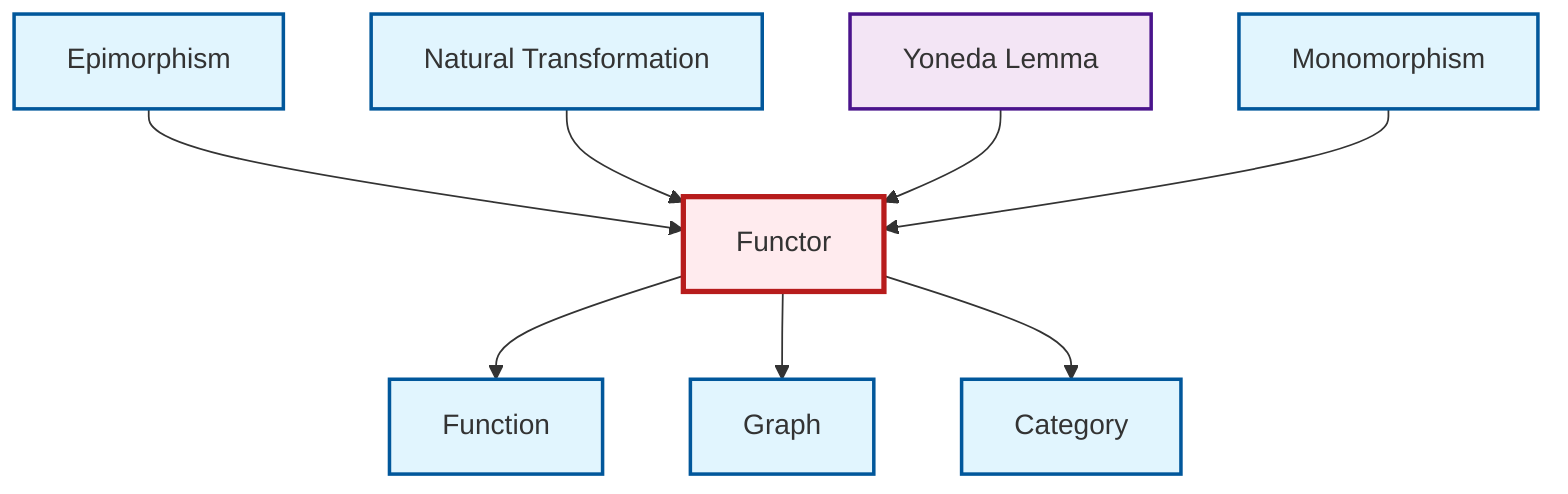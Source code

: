 graph TD
    classDef definition fill:#e1f5fe,stroke:#01579b,stroke-width:2px
    classDef theorem fill:#f3e5f5,stroke:#4a148c,stroke-width:2px
    classDef axiom fill:#fff3e0,stroke:#e65100,stroke-width:2px
    classDef example fill:#e8f5e9,stroke:#1b5e20,stroke-width:2px
    classDef current fill:#ffebee,stroke:#b71c1c,stroke-width:3px
    def-epimorphism["Epimorphism"]:::definition
    thm-yoneda["Yoneda Lemma"]:::theorem
    def-category["Category"]:::definition
    def-monomorphism["Monomorphism"]:::definition
    def-graph["Graph"]:::definition
    def-functor["Functor"]:::definition
    def-function["Function"]:::definition
    def-natural-transformation["Natural Transformation"]:::definition
    def-functor --> def-function
    def-epimorphism --> def-functor
    def-natural-transformation --> def-functor
    thm-yoneda --> def-functor
    def-functor --> def-graph
    def-functor --> def-category
    def-monomorphism --> def-functor
    class def-functor current